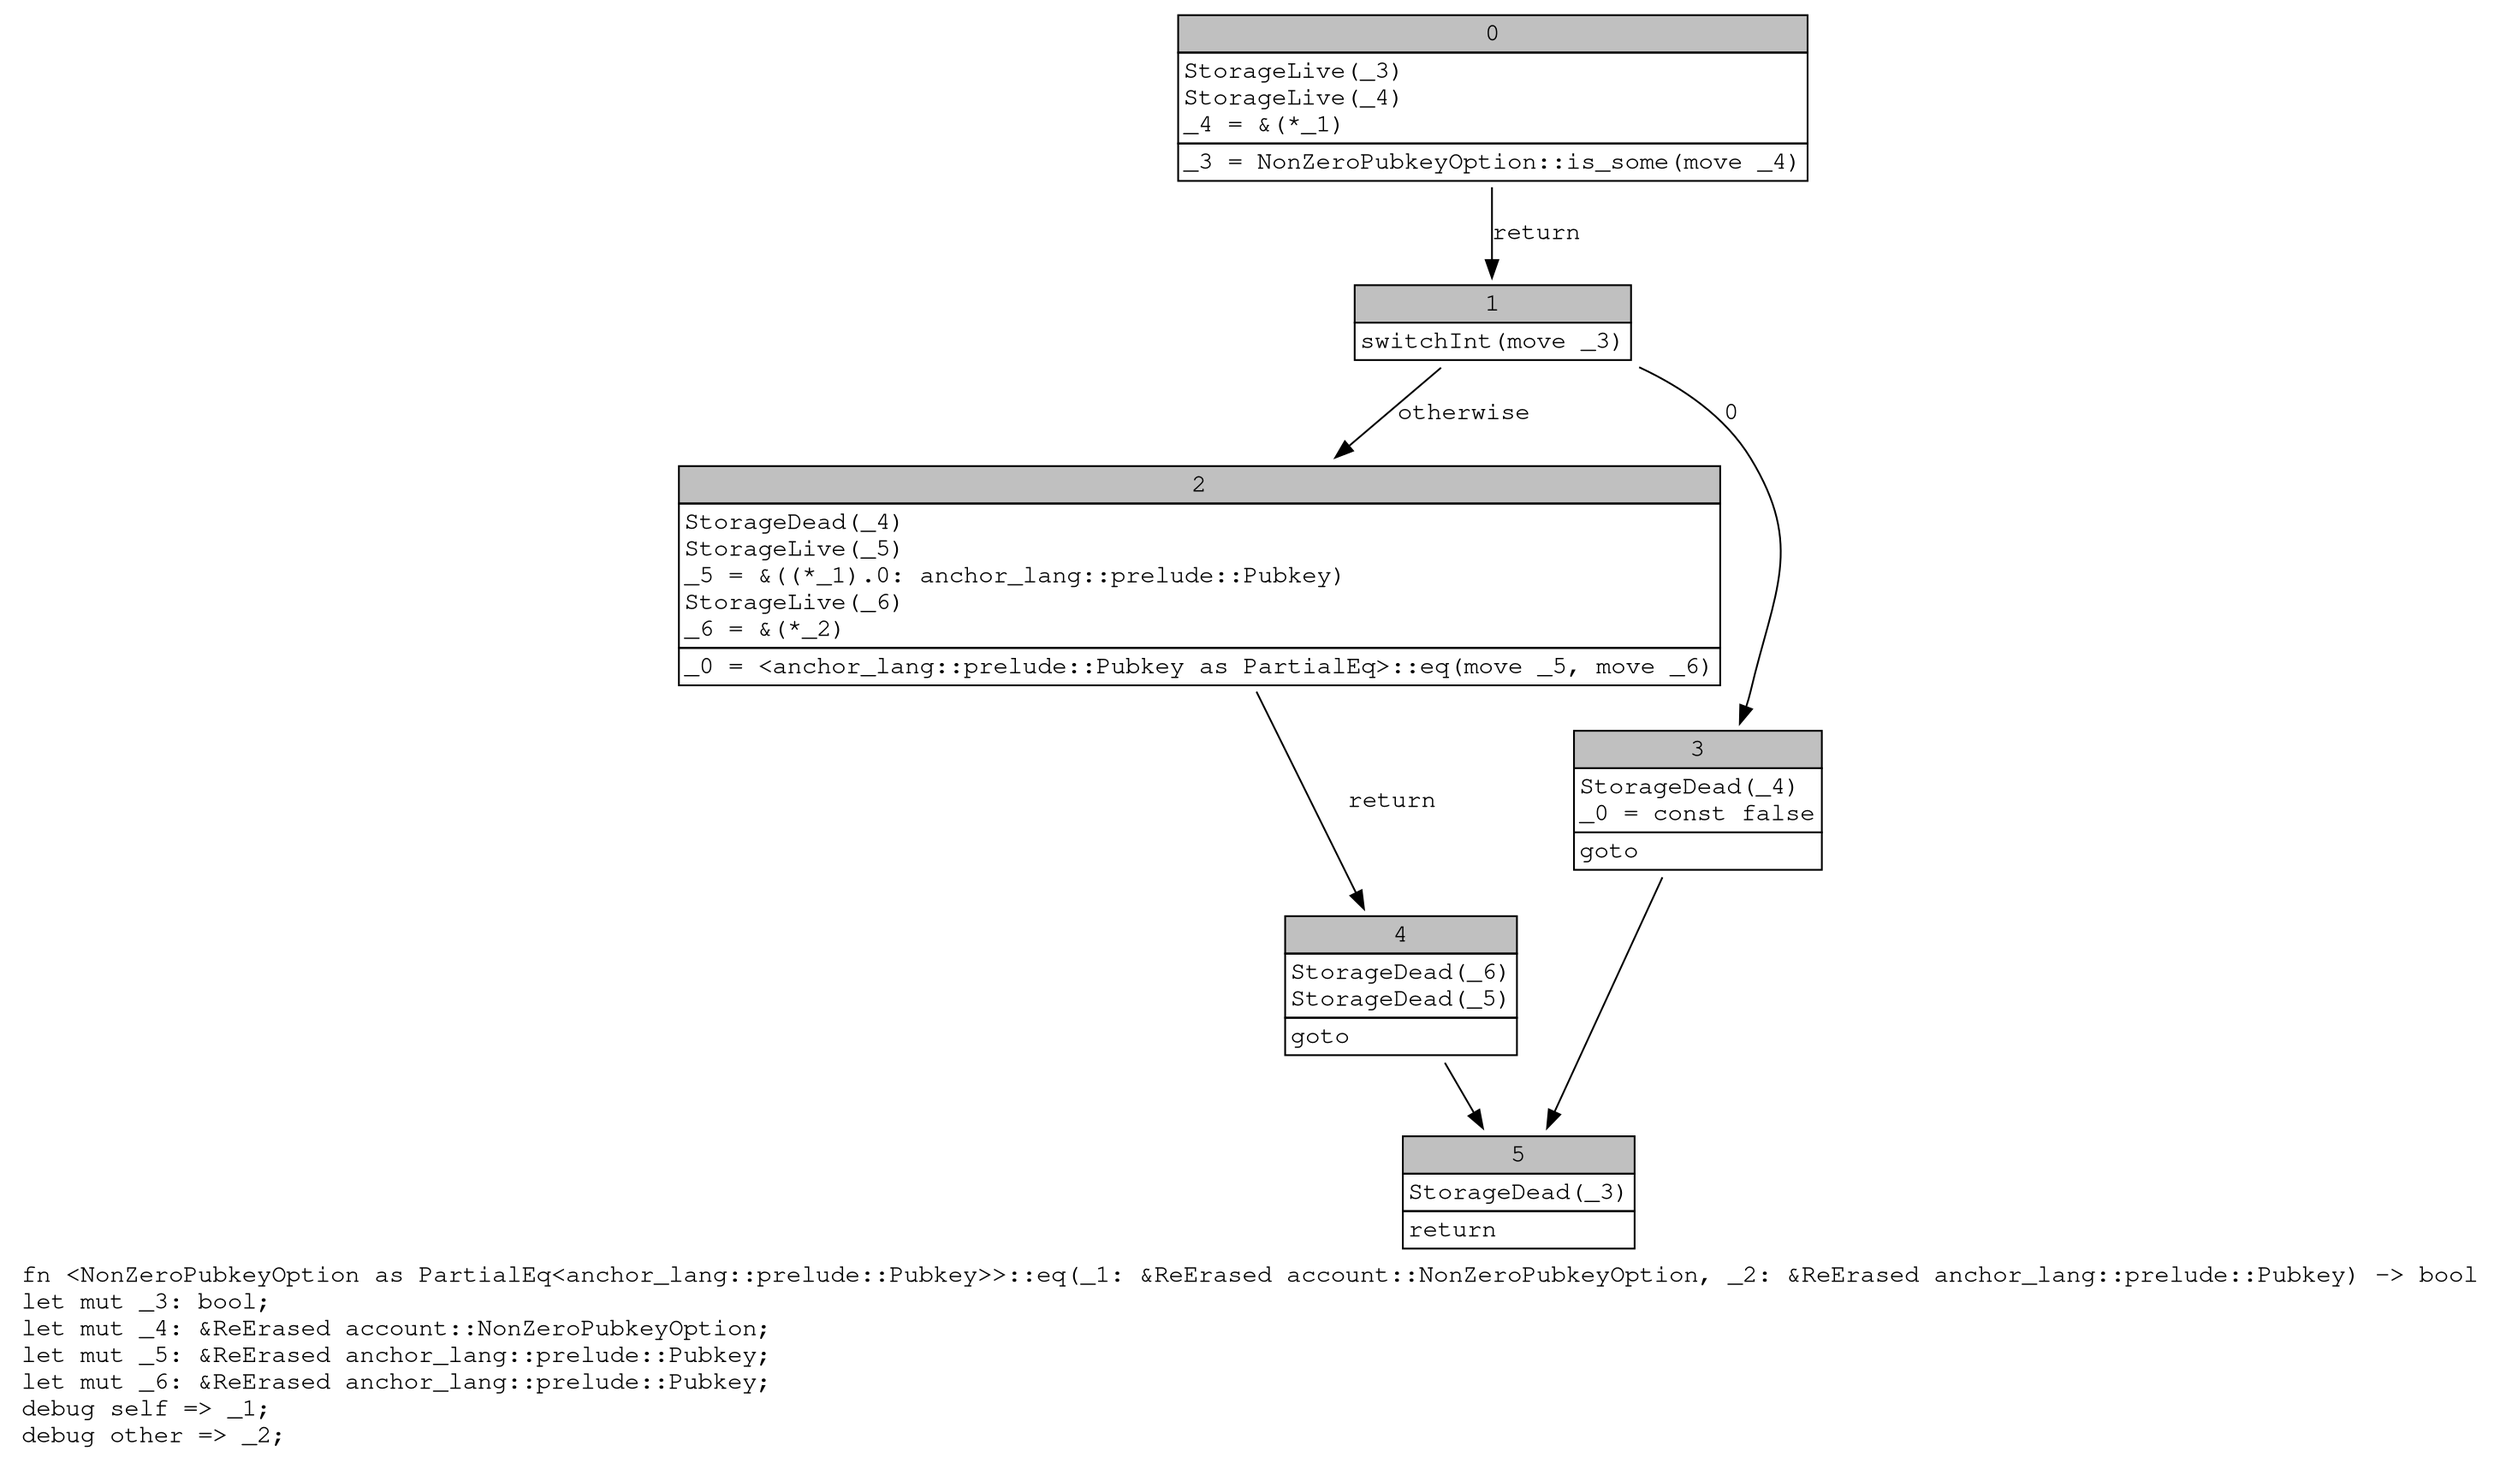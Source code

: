 digraph Mir_0_30 {
    graph [fontname="Courier, monospace"];
    node [fontname="Courier, monospace"];
    edge [fontname="Courier, monospace"];
    label=<fn &lt;NonZeroPubkeyOption as PartialEq&lt;anchor_lang::prelude::Pubkey&gt;&gt;::eq(_1: &amp;ReErased account::NonZeroPubkeyOption, _2: &amp;ReErased anchor_lang::prelude::Pubkey) -&gt; bool<br align="left"/>let mut _3: bool;<br align="left"/>let mut _4: &amp;ReErased account::NonZeroPubkeyOption;<br align="left"/>let mut _5: &amp;ReErased anchor_lang::prelude::Pubkey;<br align="left"/>let mut _6: &amp;ReErased anchor_lang::prelude::Pubkey;<br align="left"/>debug self =&gt; _1;<br align="left"/>debug other =&gt; _2;<br align="left"/>>;
    bb0__0_30 [shape="none", label=<<table border="0" cellborder="1" cellspacing="0"><tr><td bgcolor="gray" align="center" colspan="1">0</td></tr><tr><td align="left" balign="left">StorageLive(_3)<br/>StorageLive(_4)<br/>_4 = &amp;(*_1)<br/></td></tr><tr><td align="left">_3 = NonZeroPubkeyOption::is_some(move _4)</td></tr></table>>];
    bb1__0_30 [shape="none", label=<<table border="0" cellborder="1" cellspacing="0"><tr><td bgcolor="gray" align="center" colspan="1">1</td></tr><tr><td align="left">switchInt(move _3)</td></tr></table>>];
    bb2__0_30 [shape="none", label=<<table border="0" cellborder="1" cellspacing="0"><tr><td bgcolor="gray" align="center" colspan="1">2</td></tr><tr><td align="left" balign="left">StorageDead(_4)<br/>StorageLive(_5)<br/>_5 = &amp;((*_1).0: anchor_lang::prelude::Pubkey)<br/>StorageLive(_6)<br/>_6 = &amp;(*_2)<br/></td></tr><tr><td align="left">_0 = &lt;anchor_lang::prelude::Pubkey as PartialEq&gt;::eq(move _5, move _6)</td></tr></table>>];
    bb3__0_30 [shape="none", label=<<table border="0" cellborder="1" cellspacing="0"><tr><td bgcolor="gray" align="center" colspan="1">3</td></tr><tr><td align="left" balign="left">StorageDead(_4)<br/>_0 = const false<br/></td></tr><tr><td align="left">goto</td></tr></table>>];
    bb4__0_30 [shape="none", label=<<table border="0" cellborder="1" cellspacing="0"><tr><td bgcolor="gray" align="center" colspan="1">4</td></tr><tr><td align="left" balign="left">StorageDead(_6)<br/>StorageDead(_5)<br/></td></tr><tr><td align="left">goto</td></tr></table>>];
    bb5__0_30 [shape="none", label=<<table border="0" cellborder="1" cellspacing="0"><tr><td bgcolor="gray" align="center" colspan="1">5</td></tr><tr><td align="left" balign="left">StorageDead(_3)<br/></td></tr><tr><td align="left">return</td></tr></table>>];
    bb0__0_30 -> bb1__0_30 [label="return"];
    bb1__0_30 -> bb3__0_30 [label="0"];
    bb1__0_30 -> bb2__0_30 [label="otherwise"];
    bb2__0_30 -> bb4__0_30 [label="return"];
    bb3__0_30 -> bb5__0_30 [label=""];
    bb4__0_30 -> bb5__0_30 [label=""];
}

